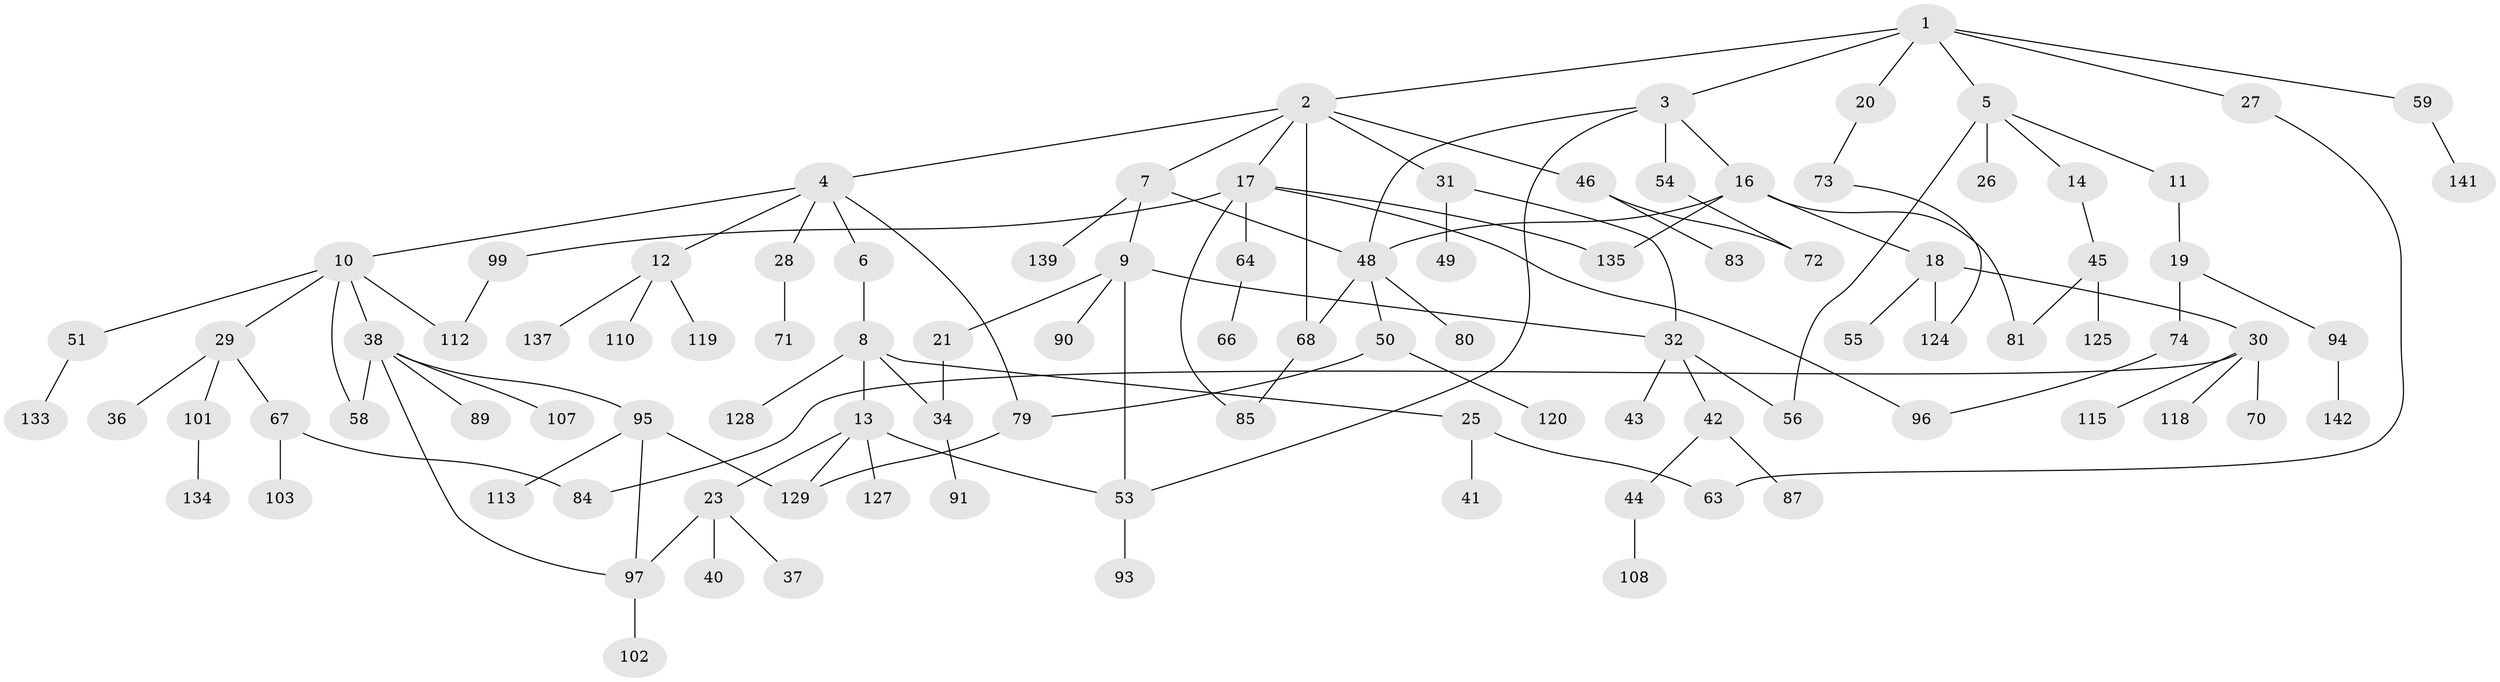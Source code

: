 // Generated by graph-tools (version 1.1) at 2025/23/03/03/25 07:23:30]
// undirected, 100 vertices, 122 edges
graph export_dot {
graph [start="1"]
  node [color=gray90,style=filled];
  1 [super="+15"];
  2 [super="+33"];
  3;
  4 [super="+62"];
  5 [super="+104"];
  6;
  7 [super="+130"];
  8 [super="+109"];
  9 [super="+47"];
  10 [super="+22"];
  11;
  12 [super="+69"];
  13 [super="+52"];
  14;
  16 [super="+138"];
  17 [super="+24"];
  18 [super="+78"];
  19 [super="+132"];
  20 [super="+86"];
  21;
  23 [super="+35"];
  25 [super="+39"];
  26;
  27;
  28;
  29 [super="+65"];
  30 [super="+143"];
  31 [super="+57"];
  32 [super="+114"];
  34 [super="+76"];
  36;
  37;
  38 [super="+77"];
  40;
  41 [super="+105"];
  42;
  43;
  44 [super="+106"];
  45 [super="+100"];
  46 [super="+60"];
  48 [super="+121"];
  49;
  50;
  51 [super="+88"];
  53 [super="+123"];
  54;
  55;
  56;
  58 [super="+131"];
  59 [super="+61"];
  63;
  64 [super="+82"];
  66 [super="+122"];
  67;
  68 [super="+75"];
  70;
  71;
  72 [super="+92"];
  73 [super="+136"];
  74;
  79;
  80;
  81;
  83;
  84 [super="+98"];
  85;
  87;
  89;
  90;
  91 [super="+111"];
  93;
  94;
  95;
  96;
  97 [super="+126"];
  99;
  101 [super="+117"];
  102;
  103;
  107;
  108;
  110;
  112 [super="+116"];
  113;
  115;
  118;
  119;
  120;
  124;
  125;
  127;
  128;
  129 [super="+140"];
  133;
  134;
  135;
  137;
  139;
  141;
  142;
  1 -- 2;
  1 -- 3;
  1 -- 5;
  1 -- 20;
  1 -- 27;
  1 -- 59;
  2 -- 4;
  2 -- 7;
  2 -- 17;
  2 -- 31;
  2 -- 46;
  2 -- 68;
  3 -- 16;
  3 -- 48;
  3 -- 54;
  3 -- 53;
  4 -- 6;
  4 -- 10;
  4 -- 12;
  4 -- 28;
  4 -- 79;
  5 -- 11;
  5 -- 14;
  5 -- 26;
  5 -- 56;
  6 -- 8;
  7 -- 9;
  7 -- 139;
  7 -- 48;
  8 -- 13;
  8 -- 25;
  8 -- 128;
  8 -- 34;
  9 -- 21;
  9 -- 90;
  9 -- 53;
  9 -- 32;
  10 -- 29;
  10 -- 38;
  10 -- 51;
  10 -- 112;
  10 -- 58;
  11 -- 19;
  12 -- 110;
  12 -- 119;
  12 -- 137;
  13 -- 23;
  13 -- 129;
  13 -- 53;
  13 -- 127;
  14 -- 45;
  16 -- 18;
  16 -- 135;
  16 -- 48;
  16 -- 81;
  17 -- 64;
  17 -- 85;
  17 -- 96;
  17 -- 135;
  17 -- 99;
  18 -- 30;
  18 -- 55;
  18 -- 124;
  19 -- 74;
  19 -- 94;
  20 -- 73;
  21 -- 34;
  23 -- 40;
  23 -- 97;
  23 -- 37;
  25 -- 41;
  25 -- 63;
  27 -- 63;
  28 -- 71;
  29 -- 36;
  29 -- 67;
  29 -- 101;
  30 -- 70;
  30 -- 84;
  30 -- 115;
  30 -- 118;
  31 -- 32;
  31 -- 49;
  32 -- 42;
  32 -- 43;
  32 -- 56;
  34 -- 91;
  38 -- 58;
  38 -- 89;
  38 -- 95;
  38 -- 107;
  38 -- 97;
  42 -- 44;
  42 -- 87;
  44 -- 108;
  45 -- 81;
  45 -- 125;
  46 -- 72;
  46 -- 83;
  48 -- 50;
  48 -- 68;
  48 -- 80;
  50 -- 120;
  50 -- 79;
  51 -- 133;
  53 -- 93;
  54 -- 72;
  59 -- 141;
  64 -- 66;
  67 -- 103;
  67 -- 84;
  68 -- 85;
  73 -- 124;
  74 -- 96;
  79 -- 129;
  94 -- 142;
  95 -- 113;
  95 -- 97;
  95 -- 129;
  97 -- 102;
  99 -- 112;
  101 -- 134;
}

